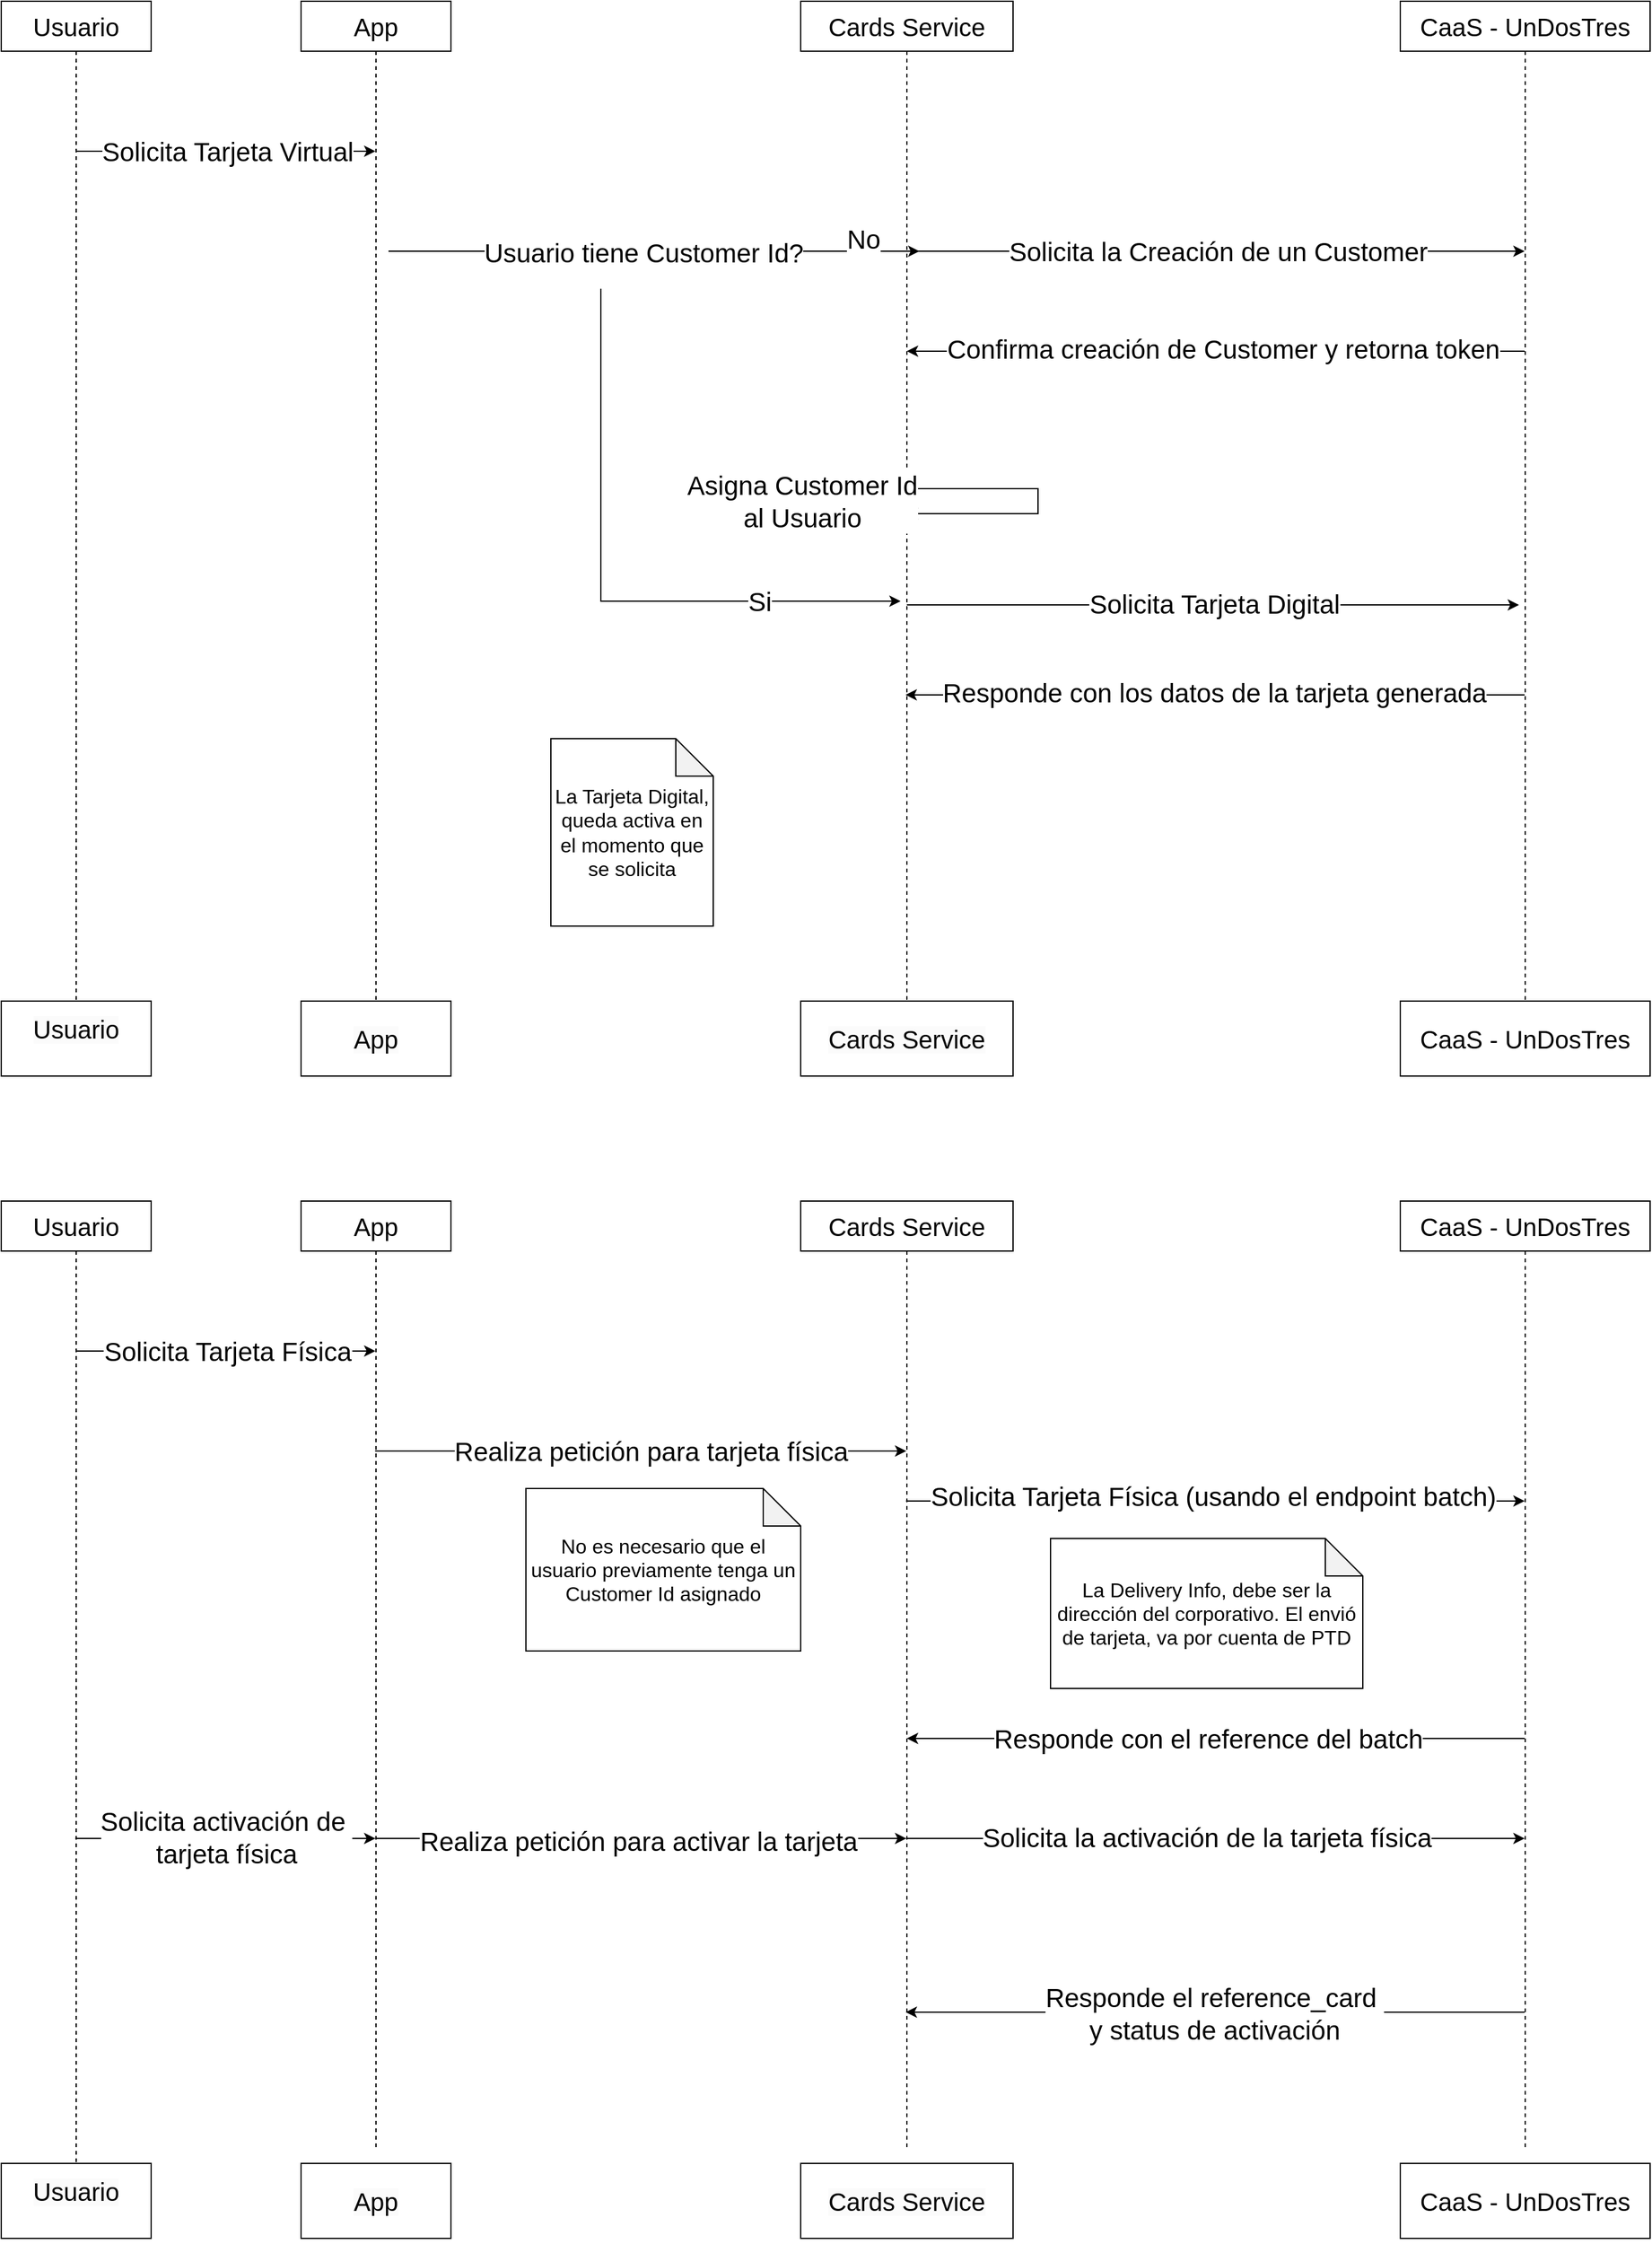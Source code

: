 <mxfile version="24.8.2">
  <diagram name="Page-1" id="2YBvvXClWsGukQMizWep">
    <mxGraphModel dx="1687" dy="922" grid="1" gridSize="10" guides="1" tooltips="1" connect="1" arrows="1" fold="1" page="1" pageScale="1" pageWidth="850" pageHeight="1100" math="0" shadow="0">
      <root>
        <mxCell id="0" />
        <mxCell id="1" parent="0" />
        <mxCell id="bn1ZQRTK-a2ZGec2qczR-10" style="edgeStyle=elbowEdgeStyle;rounded=0;orthogonalLoop=1;jettySize=auto;html=1;elbow=horizontal;curved=0;" edge="1" parent="1" source="aM9ryv3xv72pqoxQDRHE-1" target="bn1ZQRTK-a2ZGec2qczR-4">
          <mxGeometry relative="1" as="geometry">
            <Array as="points">
              <mxPoint x="220" y="160" />
            </Array>
          </mxGeometry>
        </mxCell>
        <mxCell id="bn1ZQRTK-a2ZGec2qczR-11" value="&lt;font style=&quot;font-size: 21px;&quot;&gt;Solicita Tarjeta Virtual&lt;/font&gt;" style="edgeLabel;html=1;align=center;verticalAlign=middle;resizable=0;points=[];" vertex="1" connectable="0" parent="bn1ZQRTK-a2ZGec2qczR-10">
          <mxGeometry x="-0.287" relative="1" as="geometry">
            <mxPoint x="35" as="offset" />
          </mxGeometry>
        </mxCell>
        <mxCell id="aM9ryv3xv72pqoxQDRHE-1" value="&lt;font style=&quot;font-size: 20px;&quot;&gt;Usuario&lt;/font&gt;" style="shape=umlLifeline;perimeter=lifelinePerimeter;whiteSpace=wrap;html=1;container=0;dropTarget=0;collapsible=0;recursiveResize=0;outlineConnect=0;portConstraint=eastwest;newEdgeStyle={&quot;edgeStyle&quot;:&quot;elbowEdgeStyle&quot;,&quot;elbow&quot;:&quot;vertical&quot;,&quot;curved&quot;:0,&quot;rounded&quot;:0};" parent="1" vertex="1">
          <mxGeometry x="40" y="40" width="120" height="800" as="geometry" />
        </mxCell>
        <mxCell id="bn1ZQRTK-a2ZGec2qczR-3" value="&#xa;&lt;span style=&quot;color: rgb(0, 0, 0); font-family: Helvetica; font-size: 20px; font-style: normal; font-variant-ligatures: normal; font-variant-caps: normal; font-weight: 400; letter-spacing: normal; orphans: 2; text-align: center; text-indent: 0px; text-transform: none; widows: 2; word-spacing: 0px; -webkit-text-stroke-width: 0px; white-space: normal; background-color: rgb(251, 251, 251); text-decoration-thickness: initial; text-decoration-style: initial; text-decoration-color: initial; display: inline !important; float: none;&quot;&gt;Usuario&lt;/span&gt;&#xa;&#xa;" style="rounded=0;whiteSpace=wrap;html=1;" vertex="1" parent="1">
          <mxGeometry x="40" y="840" width="120" height="60" as="geometry" />
        </mxCell>
        <mxCell id="bn1ZQRTK-a2ZGec2qczR-12" style="edgeStyle=elbowEdgeStyle;rounded=0;orthogonalLoop=1;jettySize=auto;html=1;elbow=vertical;curved=0;" edge="1" parent="1">
          <mxGeometry relative="1" as="geometry">
            <mxPoint x="350" y="240" as="sourcePoint" />
            <mxPoint x="775" y="240" as="targetPoint" />
            <Array as="points">
              <mxPoint x="570.5" y="240" />
            </Array>
          </mxGeometry>
        </mxCell>
        <mxCell id="bn1ZQRTK-a2ZGec2qczR-13" value="&lt;font style=&quot;font-size: 21px;&quot;&gt;Usuario tiene Customer Id?&lt;/font&gt;" style="edgeLabel;html=1;align=center;verticalAlign=middle;resizable=0;points=[];" vertex="1" connectable="0" parent="bn1ZQRTK-a2ZGec2qczR-12">
          <mxGeometry x="-0.217" y="-1" relative="1" as="geometry">
            <mxPoint x="37" as="offset" />
          </mxGeometry>
        </mxCell>
        <mxCell id="bn1ZQRTK-a2ZGec2qczR-24" value="&lt;font style=&quot;font-size: 21px;&quot;&gt;No&lt;/font&gt;" style="edgeLabel;html=1;align=center;verticalAlign=middle;resizable=0;points=[];" vertex="1" connectable="0" parent="bn1ZQRTK-a2ZGec2qczR-12">
          <mxGeometry x="0.692" y="-4" relative="1" as="geometry">
            <mxPoint x="20" y="-14" as="offset" />
          </mxGeometry>
        </mxCell>
        <mxCell id="bn1ZQRTK-a2ZGec2qczR-4" value="&lt;font style=&quot;font-size: 20px;&quot;&gt;App&lt;/font&gt;" style="shape=umlLifeline;perimeter=lifelinePerimeter;whiteSpace=wrap;html=1;container=0;dropTarget=0;collapsible=0;recursiveResize=0;outlineConnect=0;portConstraint=eastwest;newEdgeStyle={&quot;edgeStyle&quot;:&quot;elbowEdgeStyle&quot;,&quot;elbow&quot;:&quot;vertical&quot;,&quot;curved&quot;:0,&quot;rounded&quot;:0};" vertex="1" parent="1">
          <mxGeometry x="280" y="40" width="120" height="800" as="geometry" />
        </mxCell>
        <mxCell id="bn1ZQRTK-a2ZGec2qczR-5" value="&lt;br&gt;&lt;span style=&quot;color: rgb(0, 0, 0); font-family: Helvetica; font-size: 20px; font-style: normal; font-variant-ligatures: normal; font-variant-caps: normal; font-weight: 400; letter-spacing: normal; orphans: 2; text-align: center; text-indent: 0px; text-transform: none; widows: 2; word-spacing: 0px; -webkit-text-stroke-width: 0px; white-space: normal; background-color: rgb(251, 251, 251); text-decoration-thickness: initial; text-decoration-style: initial; text-decoration-color: initial; display: inline !important; float: none;&quot;&gt;App&lt;/span&gt;&lt;div&gt;&lt;br/&gt;&lt;/div&gt;" style="rounded=0;whiteSpace=wrap;html=1;" vertex="1" parent="1">
          <mxGeometry x="280" y="840" width="120" height="60" as="geometry" />
        </mxCell>
        <mxCell id="bn1ZQRTK-a2ZGec2qczR-14" style="edgeStyle=elbowEdgeStyle;rounded=0;orthogonalLoop=1;jettySize=auto;html=1;elbow=vertical;curved=0;" edge="1" parent="1" source="bn1ZQRTK-a2ZGec2qczR-6" target="bn1ZQRTK-a2ZGec2qczR-8">
          <mxGeometry relative="1" as="geometry">
            <Array as="points">
              <mxPoint x="930" y="240" />
            </Array>
          </mxGeometry>
        </mxCell>
        <mxCell id="bn1ZQRTK-a2ZGec2qczR-15" value="&lt;font style=&quot;font-size: 21px;&quot;&gt;Solicita la Creación de un Customer&lt;/font&gt;" style="edgeLabel;html=1;align=center;verticalAlign=middle;resizable=0;points=[];" vertex="1" connectable="0" parent="bn1ZQRTK-a2ZGec2qczR-14">
          <mxGeometry x="0.064" y="-3" relative="1" as="geometry">
            <mxPoint x="-14" y="-3" as="offset" />
          </mxGeometry>
        </mxCell>
        <mxCell id="bn1ZQRTK-a2ZGec2qczR-6" value="&lt;font style=&quot;font-size: 20px;&quot;&gt;Cards Service&lt;/font&gt;" style="shape=umlLifeline;perimeter=lifelinePerimeter;whiteSpace=wrap;html=1;container=0;dropTarget=0;collapsible=0;recursiveResize=0;outlineConnect=0;portConstraint=eastwest;newEdgeStyle={&quot;edgeStyle&quot;:&quot;elbowEdgeStyle&quot;,&quot;elbow&quot;:&quot;vertical&quot;,&quot;curved&quot;:0,&quot;rounded&quot;:0};" vertex="1" parent="1">
          <mxGeometry x="680" y="40" width="170" height="800" as="geometry" />
        </mxCell>
        <mxCell id="bn1ZQRTK-a2ZGec2qczR-7" value="&lt;br&gt;&lt;span style=&quot;color: rgb(0, 0, 0); font-family: Helvetica; font-size: 20px; font-style: normal; font-variant-ligatures: normal; font-variant-caps: normal; font-weight: 400; letter-spacing: normal; orphans: 2; text-align: center; text-indent: 0px; text-transform: none; widows: 2; word-spacing: 0px; -webkit-text-stroke-width: 0px; white-space: normal; background-color: rgb(251, 251, 251); text-decoration-thickness: initial; text-decoration-style: initial; text-decoration-color: initial; display: inline !important; float: none;&quot;&gt;Cards Service&lt;/span&gt;&lt;div&gt;&lt;br&gt;&lt;/div&gt;" style="rounded=0;whiteSpace=wrap;html=1;" vertex="1" parent="1">
          <mxGeometry x="680" y="840" width="170" height="60" as="geometry" />
        </mxCell>
        <mxCell id="bn1ZQRTK-a2ZGec2qczR-16" style="edgeStyle=elbowEdgeStyle;rounded=0;orthogonalLoop=1;jettySize=auto;html=1;elbow=horizontal;curved=0;" edge="1" parent="1" source="bn1ZQRTK-a2ZGec2qczR-8" target="bn1ZQRTK-a2ZGec2qczR-6">
          <mxGeometry relative="1" as="geometry">
            <Array as="points">
              <mxPoint x="940" y="320" />
            </Array>
          </mxGeometry>
        </mxCell>
        <mxCell id="bn1ZQRTK-a2ZGec2qczR-17" value="&lt;font style=&quot;font-size: 21px;&quot;&gt;Confirma creación de Customer y retorna token&lt;/font&gt;" style="edgeLabel;html=1;align=center;verticalAlign=middle;resizable=0;points=[];" vertex="1" connectable="0" parent="bn1ZQRTK-a2ZGec2qczR-16">
          <mxGeometry x="-0.117" y="-2" relative="1" as="geometry">
            <mxPoint x="-23" as="offset" />
          </mxGeometry>
        </mxCell>
        <mxCell id="bn1ZQRTK-a2ZGec2qczR-8" value="&lt;font style=&quot;font-size: 20px;&quot;&gt;CaaS - UnDosTres&lt;/font&gt;" style="shape=umlLifeline;perimeter=lifelinePerimeter;whiteSpace=wrap;html=1;container=0;dropTarget=0;collapsible=0;recursiveResize=0;outlineConnect=0;portConstraint=eastwest;newEdgeStyle={&quot;edgeStyle&quot;:&quot;elbowEdgeStyle&quot;,&quot;elbow&quot;:&quot;vertical&quot;,&quot;curved&quot;:0,&quot;rounded&quot;:0};" vertex="1" parent="1">
          <mxGeometry x="1160" y="40" width="200" height="800" as="geometry" />
        </mxCell>
        <mxCell id="bn1ZQRTK-a2ZGec2qczR-9" value="&lt;div&gt;&lt;span style=&quot;font-size: 20px;&quot;&gt;CaaS - UnDosTres&lt;/span&gt;&lt;/div&gt;" style="rounded=0;whiteSpace=wrap;html=1;" vertex="1" parent="1">
          <mxGeometry x="1160" y="840" width="200" height="60" as="geometry" />
        </mxCell>
        <mxCell id="bn1ZQRTK-a2ZGec2qczR-19" style="edgeStyle=elbowEdgeStyle;rounded=0;orthogonalLoop=1;jettySize=auto;html=1;elbow=vertical;curved=0;" edge="1" parent="1" source="bn1ZQRTK-a2ZGec2qczR-6" target="bn1ZQRTK-a2ZGec2qczR-6">
          <mxGeometry relative="1" as="geometry">
            <mxPoint x="820" y="427" as="sourcePoint" />
            <mxPoint x="820" y="447" as="targetPoint" />
            <Array as="points">
              <mxPoint x="760" y="387" />
            </Array>
          </mxGeometry>
        </mxCell>
        <mxCell id="bn1ZQRTK-a2ZGec2qczR-21" value="&lt;font style=&quot;font-size: 21px;&quot;&gt;Asigna Customer Id&lt;/font&gt;&lt;div style=&quot;font-size: 21px;&quot;&gt;&lt;font style=&quot;font-size: 21px;&quot;&gt;al Usuario&lt;/font&gt;&lt;/div&gt;" style="edgeLabel;html=1;align=center;verticalAlign=middle;resizable=0;points=[];" vertex="1" connectable="0" parent="bn1ZQRTK-a2ZGec2qczR-19">
          <mxGeometry x="0.398" y="1" relative="1" as="geometry">
            <mxPoint x="-153" y="-11" as="offset" />
          </mxGeometry>
        </mxCell>
        <mxCell id="bn1ZQRTK-a2ZGec2qczR-25" value="" style="endArrow=classic;html=1;rounded=0;" edge="1" parent="1">
          <mxGeometry width="50" height="50" relative="1" as="geometry">
            <mxPoint x="520" y="270" as="sourcePoint" />
            <mxPoint x="760" y="520" as="targetPoint" />
            <Array as="points">
              <mxPoint x="520" y="520" />
              <mxPoint x="760" y="520" />
            </Array>
          </mxGeometry>
        </mxCell>
        <mxCell id="bn1ZQRTK-a2ZGec2qczR-26" value="&lt;font style=&quot;font-size: 21px;&quot;&gt;Si&lt;/font&gt;" style="edgeLabel;html=1;align=center;verticalAlign=middle;resizable=0;points=[];" vertex="1" connectable="0" parent="bn1ZQRTK-a2ZGec2qczR-25">
          <mxGeometry x="0.444" y="4" relative="1" as="geometry">
            <mxPoint x="23" y="4" as="offset" />
          </mxGeometry>
        </mxCell>
        <mxCell id="bn1ZQRTK-a2ZGec2qczR-27" style="edgeStyle=elbowEdgeStyle;rounded=0;orthogonalLoop=1;jettySize=auto;html=1;elbow=vertical;curved=0;entryX=0.475;entryY=0.604;entryDx=0;entryDy=0;entryPerimeter=0;" edge="1" parent="1" source="bn1ZQRTK-a2ZGec2qczR-6" target="bn1ZQRTK-a2ZGec2qczR-8">
          <mxGeometry relative="1" as="geometry" />
        </mxCell>
        <mxCell id="bn1ZQRTK-a2ZGec2qczR-28" value="&lt;font style=&quot;font-size: 21px;&quot;&gt;Solicita Tarjeta Digital&lt;/font&gt;" style="edgeLabel;html=1;align=center;verticalAlign=middle;resizable=0;points=[];" vertex="1" connectable="0" parent="bn1ZQRTK-a2ZGec2qczR-27">
          <mxGeometry x="-0.167" y="1" relative="1" as="geometry">
            <mxPoint x="42" as="offset" />
          </mxGeometry>
        </mxCell>
        <mxCell id="bn1ZQRTK-a2ZGec2qczR-30" style="edgeStyle=elbowEdgeStyle;rounded=0;orthogonalLoop=1;jettySize=auto;html=1;elbow=vertical;curved=0;entryX=0.494;entryY=0.694;entryDx=0;entryDy=0;entryPerimeter=0;" edge="1" parent="1" source="bn1ZQRTK-a2ZGec2qczR-8" target="bn1ZQRTK-a2ZGec2qczR-6">
          <mxGeometry relative="1" as="geometry" />
        </mxCell>
        <mxCell id="bn1ZQRTK-a2ZGec2qczR-31" value="&lt;font style=&quot;font-size: 21px;&quot;&gt;Responde con los datos de la tarjeta generada&lt;/font&gt;" style="edgeLabel;html=1;align=center;verticalAlign=middle;resizable=0;points=[];" vertex="1" connectable="0" parent="bn1ZQRTK-a2ZGec2qczR-30">
          <mxGeometry x="0.12" y="-2" relative="1" as="geometry">
            <mxPoint x="29" as="offset" />
          </mxGeometry>
        </mxCell>
        <mxCell id="bn1ZQRTK-a2ZGec2qczR-33" value="&lt;font style=&quot;font-size: 16px;&quot;&gt;La Tarjeta Digital, queda activa en el momento que se solicita&lt;/font&gt;" style="shape=note;whiteSpace=wrap;html=1;backgroundOutline=1;darkOpacity=0.05;" vertex="1" parent="1">
          <mxGeometry x="480" y="630" width="130" height="150" as="geometry" />
        </mxCell>
        <mxCell id="bn1ZQRTK-a2ZGec2qczR-35" style="edgeStyle=elbowEdgeStyle;rounded=0;orthogonalLoop=1;jettySize=auto;html=1;elbow=horizontal;curved=0;" edge="1" parent="1" source="bn1ZQRTK-a2ZGec2qczR-37" target="bn1ZQRTK-a2ZGec2qczR-42">
          <mxGeometry relative="1" as="geometry">
            <Array as="points">
              <mxPoint x="220" y="1120" />
            </Array>
          </mxGeometry>
        </mxCell>
        <mxCell id="bn1ZQRTK-a2ZGec2qczR-36" value="&lt;font style=&quot;font-size: 21px;&quot;&gt;Solicita Tarjeta Física&lt;/font&gt;" style="edgeLabel;html=1;align=center;verticalAlign=middle;resizable=0;points=[];" vertex="1" connectable="0" parent="bn1ZQRTK-a2ZGec2qczR-35">
          <mxGeometry x="-0.287" relative="1" as="geometry">
            <mxPoint x="35" as="offset" />
          </mxGeometry>
        </mxCell>
        <mxCell id="bn1ZQRTK-a2ZGec2qczR-73" style="edgeStyle=elbowEdgeStyle;rounded=0;orthogonalLoop=1;jettySize=auto;html=1;elbow=vertical;curved=0;" edge="1" parent="1">
          <mxGeometry relative="1" as="geometry">
            <mxPoint x="99.324" y="1510.003" as="sourcePoint" />
            <mxPoint x="339.5" y="1510.003" as="targetPoint" />
          </mxGeometry>
        </mxCell>
        <mxCell id="bn1ZQRTK-a2ZGec2qczR-74" value="&lt;font style=&quot;font-size: 21px;&quot;&gt;Solicita activación de&amp;nbsp;&lt;/font&gt;&lt;div&gt;&lt;font style=&quot;font-size: 21px;&quot;&gt;tarjeta física&lt;/font&gt;&lt;/div&gt;" style="edgeLabel;html=1;align=center;verticalAlign=middle;resizable=0;points=[];" vertex="1" connectable="0" parent="bn1ZQRTK-a2ZGec2qczR-73">
          <mxGeometry x="-0.19" y="1" relative="1" as="geometry">
            <mxPoint x="23" as="offset" />
          </mxGeometry>
        </mxCell>
        <mxCell id="bn1ZQRTK-a2ZGec2qczR-37" value="&lt;font style=&quot;font-size: 20px;&quot;&gt;Usuario&lt;/font&gt;" style="shape=umlLifeline;perimeter=lifelinePerimeter;whiteSpace=wrap;html=1;container=0;dropTarget=0;collapsible=0;recursiveResize=0;outlineConnect=0;portConstraint=eastwest;newEdgeStyle={&quot;edgeStyle&quot;:&quot;elbowEdgeStyle&quot;,&quot;elbow&quot;:&quot;vertical&quot;,&quot;curved&quot;:0,&quot;rounded&quot;:0};" vertex="1" parent="1">
          <mxGeometry x="40" y="1000" width="120" height="780" as="geometry" />
        </mxCell>
        <mxCell id="bn1ZQRTK-a2ZGec2qczR-38" value="&#xa;&lt;span style=&quot;color: rgb(0, 0, 0); font-family: Helvetica; font-size: 20px; font-style: normal; font-variant-ligatures: normal; font-variant-caps: normal; font-weight: 400; letter-spacing: normal; orphans: 2; text-align: center; text-indent: 0px; text-transform: none; widows: 2; word-spacing: 0px; -webkit-text-stroke-width: 0px; white-space: normal; background-color: rgb(251, 251, 251); text-decoration-thickness: initial; text-decoration-style: initial; text-decoration-color: initial; display: inline !important; float: none;&quot;&gt;Usuario&lt;/span&gt;&#xa;&#xa;" style="rounded=0;whiteSpace=wrap;html=1;" vertex="1" parent="1">
          <mxGeometry x="40" y="1770" width="120" height="60" as="geometry" />
        </mxCell>
        <mxCell id="bn1ZQRTK-a2ZGec2qczR-63" style="edgeStyle=elbowEdgeStyle;rounded=0;orthogonalLoop=1;jettySize=auto;html=1;elbow=horizontal;curved=0;" edge="1" parent="1">
          <mxGeometry relative="1" as="geometry">
            <mxPoint x="339.324" y="1200.003" as="sourcePoint" />
            <mxPoint x="764.5" y="1200.003" as="targetPoint" />
          </mxGeometry>
        </mxCell>
        <mxCell id="bn1ZQRTK-a2ZGec2qczR-64" value="&lt;span style=&quot;font-size: 21px;&quot;&gt;Realiza petición para tarjeta física&lt;/span&gt;" style="edgeLabel;html=1;align=center;verticalAlign=middle;resizable=0;points=[];" vertex="1" connectable="0" parent="bn1ZQRTK-a2ZGec2qczR-63">
          <mxGeometry x="0.215" relative="1" as="geometry">
            <mxPoint x="-38" as="offset" />
          </mxGeometry>
        </mxCell>
        <mxCell id="bn1ZQRTK-a2ZGec2qczR-75" style="edgeStyle=elbowEdgeStyle;rounded=0;orthogonalLoop=1;jettySize=auto;html=1;elbow=vertical;curved=0;" edge="1" parent="1">
          <mxGeometry relative="1" as="geometry">
            <mxPoint x="339.324" y="1510.003" as="sourcePoint" />
            <mxPoint x="764.5" y="1510.003" as="targetPoint" />
          </mxGeometry>
        </mxCell>
        <mxCell id="bn1ZQRTK-a2ZGec2qczR-76" value="&lt;font style=&quot;font-size: 21px;&quot;&gt;Realiza petición para activar la tarjeta&lt;/font&gt;" style="edgeLabel;html=1;align=center;verticalAlign=middle;resizable=0;points=[];" vertex="1" connectable="0" parent="bn1ZQRTK-a2ZGec2qczR-75">
          <mxGeometry x="0.403" y="-2" relative="1" as="geometry">
            <mxPoint x="-88" as="offset" />
          </mxGeometry>
        </mxCell>
        <mxCell id="bn1ZQRTK-a2ZGec2qczR-42" value="&lt;font style=&quot;font-size: 20px;&quot;&gt;App&lt;/font&gt;" style="shape=umlLifeline;perimeter=lifelinePerimeter;whiteSpace=wrap;html=1;container=0;dropTarget=0;collapsible=0;recursiveResize=0;outlineConnect=0;portConstraint=eastwest;newEdgeStyle={&quot;edgeStyle&quot;:&quot;elbowEdgeStyle&quot;,&quot;elbow&quot;:&quot;vertical&quot;,&quot;curved&quot;:0,&quot;rounded&quot;:0};" vertex="1" parent="1">
          <mxGeometry x="280" y="1000" width="120" height="760" as="geometry" />
        </mxCell>
        <mxCell id="bn1ZQRTK-a2ZGec2qczR-43" value="&lt;br&gt;&lt;span style=&quot;color: rgb(0, 0, 0); font-family: Helvetica; font-size: 20px; font-style: normal; font-variant-ligatures: normal; font-variant-caps: normal; font-weight: 400; letter-spacing: normal; orphans: 2; text-align: center; text-indent: 0px; text-transform: none; widows: 2; word-spacing: 0px; -webkit-text-stroke-width: 0px; white-space: normal; background-color: rgb(251, 251, 251); text-decoration-thickness: initial; text-decoration-style: initial; text-decoration-color: initial; display: inline !important; float: none;&quot;&gt;App&lt;/span&gt;&lt;div&gt;&lt;br/&gt;&lt;/div&gt;" style="rounded=0;whiteSpace=wrap;html=1;" vertex="1" parent="1">
          <mxGeometry x="280" y="1770" width="120" height="60" as="geometry" />
        </mxCell>
        <mxCell id="bn1ZQRTK-a2ZGec2qczR-65" style="edgeStyle=elbowEdgeStyle;rounded=0;orthogonalLoop=1;jettySize=auto;html=1;elbow=vertical;curved=0;" edge="1" parent="1">
          <mxGeometry relative="1" as="geometry">
            <mxPoint x="764.324" y="1240.003" as="sourcePoint" />
            <mxPoint x="1259.5" y="1240.003" as="targetPoint" />
          </mxGeometry>
        </mxCell>
        <mxCell id="bn1ZQRTK-a2ZGec2qczR-66" value="&lt;span style=&quot;font-size: 21px;&quot;&gt;Solicita Tarjeta Física (usando el endpoint batch)&lt;/span&gt;" style="edgeLabel;html=1;align=center;verticalAlign=middle;resizable=0;points=[];" vertex="1" connectable="0" parent="bn1ZQRTK-a2ZGec2qczR-65">
          <mxGeometry x="0.085" y="4" relative="1" as="geometry">
            <mxPoint x="-23" as="offset" />
          </mxGeometry>
        </mxCell>
        <mxCell id="bn1ZQRTK-a2ZGec2qczR-77" style="edgeStyle=elbowEdgeStyle;rounded=0;orthogonalLoop=1;jettySize=auto;html=1;elbow=vertical;curved=0;" edge="1" parent="1">
          <mxGeometry relative="1" as="geometry">
            <mxPoint x="764.324" y="1510.003" as="sourcePoint" />
            <mxPoint x="1259.5" y="1510.003" as="targetPoint" />
          </mxGeometry>
        </mxCell>
        <mxCell id="bn1ZQRTK-a2ZGec2qczR-78" value="&lt;font style=&quot;font-size: 21px;&quot;&gt;Solicita la activación de la tarjeta física&lt;/font&gt;" style="edgeLabel;html=1;align=center;verticalAlign=middle;resizable=0;points=[];" vertex="1" connectable="0" parent="bn1ZQRTK-a2ZGec2qczR-77">
          <mxGeometry x="0.327" y="1" relative="1" as="geometry">
            <mxPoint x="-88" as="offset" />
          </mxGeometry>
        </mxCell>
        <mxCell id="bn1ZQRTK-a2ZGec2qczR-46" value="&lt;font style=&quot;font-size: 20px;&quot;&gt;Cards Service&lt;/font&gt;" style="shape=umlLifeline;perimeter=lifelinePerimeter;whiteSpace=wrap;html=1;container=0;dropTarget=0;collapsible=0;recursiveResize=0;outlineConnect=0;portConstraint=eastwest;newEdgeStyle={&quot;edgeStyle&quot;:&quot;elbowEdgeStyle&quot;,&quot;elbow&quot;:&quot;vertical&quot;,&quot;curved&quot;:0,&quot;rounded&quot;:0};" vertex="1" parent="1">
          <mxGeometry x="680" y="1000" width="170" height="760" as="geometry" />
        </mxCell>
        <mxCell id="bn1ZQRTK-a2ZGec2qczR-47" value="&lt;br&gt;&lt;span style=&quot;color: rgb(0, 0, 0); font-family: Helvetica; font-size: 20px; font-style: normal; font-variant-ligatures: normal; font-variant-caps: normal; font-weight: 400; letter-spacing: normal; orphans: 2; text-align: center; text-indent: 0px; text-transform: none; widows: 2; word-spacing: 0px; -webkit-text-stroke-width: 0px; white-space: normal; background-color: rgb(251, 251, 251); text-decoration-thickness: initial; text-decoration-style: initial; text-decoration-color: initial; display: inline !important; float: none;&quot;&gt;Cards Service&lt;/span&gt;&lt;div&gt;&lt;br&gt;&lt;/div&gt;" style="rounded=0;whiteSpace=wrap;html=1;" vertex="1" parent="1">
          <mxGeometry x="680" y="1770" width="170" height="60" as="geometry" />
        </mxCell>
        <mxCell id="bn1ZQRTK-a2ZGec2qczR-68" style="edgeStyle=elbowEdgeStyle;rounded=0;orthogonalLoop=1;jettySize=auto;html=1;elbow=vertical;curved=0;" edge="1" parent="1" source="bn1ZQRTK-a2ZGec2qczR-50" target="bn1ZQRTK-a2ZGec2qczR-46">
          <mxGeometry relative="1" as="geometry">
            <Array as="points">
              <mxPoint x="1010" y="1430" />
            </Array>
          </mxGeometry>
        </mxCell>
        <mxCell id="bn1ZQRTK-a2ZGec2qczR-69" value="&lt;font style=&quot;font-size: 21px;&quot;&gt;Responde con el reference del batch&lt;/font&gt;" style="edgeLabel;html=1;align=center;verticalAlign=middle;resizable=0;points=[];" vertex="1" connectable="0" parent="bn1ZQRTK-a2ZGec2qczR-68">
          <mxGeometry x="-0.147" y="7" relative="1" as="geometry">
            <mxPoint x="-43" y="-7" as="offset" />
          </mxGeometry>
        </mxCell>
        <mxCell id="bn1ZQRTK-a2ZGec2qczR-79" style="edgeStyle=elbowEdgeStyle;rounded=0;orthogonalLoop=1;jettySize=auto;html=1;elbow=vertical;curved=0;" edge="1" parent="1">
          <mxGeometry relative="1" as="geometry">
            <mxPoint x="1259.5" y="1649" as="sourcePoint" />
            <mxPoint x="764.071" y="1649" as="targetPoint" />
          </mxGeometry>
        </mxCell>
        <mxCell id="bn1ZQRTK-a2ZGec2qczR-80" value="&lt;font style=&quot;font-size: 21px;&quot;&gt;Responde el reference_card&amp;nbsp;&lt;/font&gt;&lt;div&gt;&lt;font style=&quot;font-size: 21px;&quot;&gt;y status de activación&lt;/font&gt;&lt;/div&gt;" style="edgeLabel;html=1;align=center;verticalAlign=middle;resizable=0;points=[];" vertex="1" connectable="0" parent="bn1ZQRTK-a2ZGec2qczR-79">
          <mxGeometry x="-0.193" y="1" relative="1" as="geometry">
            <mxPoint x="-49" as="offset" />
          </mxGeometry>
        </mxCell>
        <mxCell id="bn1ZQRTK-a2ZGec2qczR-50" value="&lt;font style=&quot;font-size: 20px;&quot;&gt;CaaS - UnDosTres&lt;/font&gt;" style="shape=umlLifeline;perimeter=lifelinePerimeter;whiteSpace=wrap;html=1;container=0;dropTarget=0;collapsible=0;recursiveResize=0;outlineConnect=0;portConstraint=eastwest;newEdgeStyle={&quot;edgeStyle&quot;:&quot;elbowEdgeStyle&quot;,&quot;elbow&quot;:&quot;vertical&quot;,&quot;curved&quot;:0,&quot;rounded&quot;:0};" vertex="1" parent="1">
          <mxGeometry x="1160" y="1000" width="200" height="760" as="geometry" />
        </mxCell>
        <mxCell id="bn1ZQRTK-a2ZGec2qczR-51" value="&lt;div&gt;&lt;span style=&quot;font-size: 20px;&quot;&gt;CaaS - UnDosTres&lt;/span&gt;&lt;/div&gt;" style="rounded=0;whiteSpace=wrap;html=1;" vertex="1" parent="1">
          <mxGeometry x="1160" y="1770" width="200" height="60" as="geometry" />
        </mxCell>
        <mxCell id="bn1ZQRTK-a2ZGec2qczR-61" value="&lt;font style=&quot;font-size: 16px;&quot;&gt;No es necesario que el usuario previamente tenga un Customer Id asignado&lt;/font&gt;" style="shape=note;whiteSpace=wrap;html=1;backgroundOutline=1;darkOpacity=0.05;" vertex="1" parent="1">
          <mxGeometry x="460" y="1230" width="220" height="130" as="geometry" />
        </mxCell>
        <mxCell id="bn1ZQRTK-a2ZGec2qczR-67" value="&lt;font style=&quot;font-size: 16px;&quot;&gt;La Delivery Info, debe ser la dirección del corporativo. El envió de tarjeta, va por cuenta de PTD&lt;/font&gt;" style="shape=note;whiteSpace=wrap;html=1;backgroundOutline=1;darkOpacity=0.05;" vertex="1" parent="1">
          <mxGeometry x="880" y="1270" width="250" height="120" as="geometry" />
        </mxCell>
      </root>
    </mxGraphModel>
  </diagram>
</mxfile>
